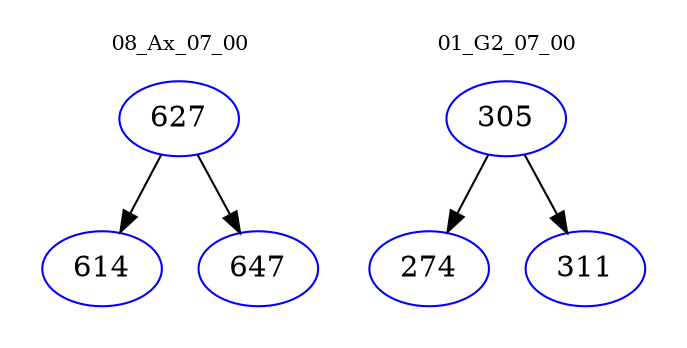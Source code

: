 digraph{
subgraph cluster_0 {
color = white
label = "08_Ax_07_00";
fontsize=10;
T0_627 [label="627", color="blue"]
T0_627 -> T0_614 [color="black"]
T0_614 [label="614", color="blue"]
T0_627 -> T0_647 [color="black"]
T0_647 [label="647", color="blue"]
}
subgraph cluster_1 {
color = white
label = "01_G2_07_00";
fontsize=10;
T1_305 [label="305", color="blue"]
T1_305 -> T1_274 [color="black"]
T1_274 [label="274", color="blue"]
T1_305 -> T1_311 [color="black"]
T1_311 [label="311", color="blue"]
}
}
